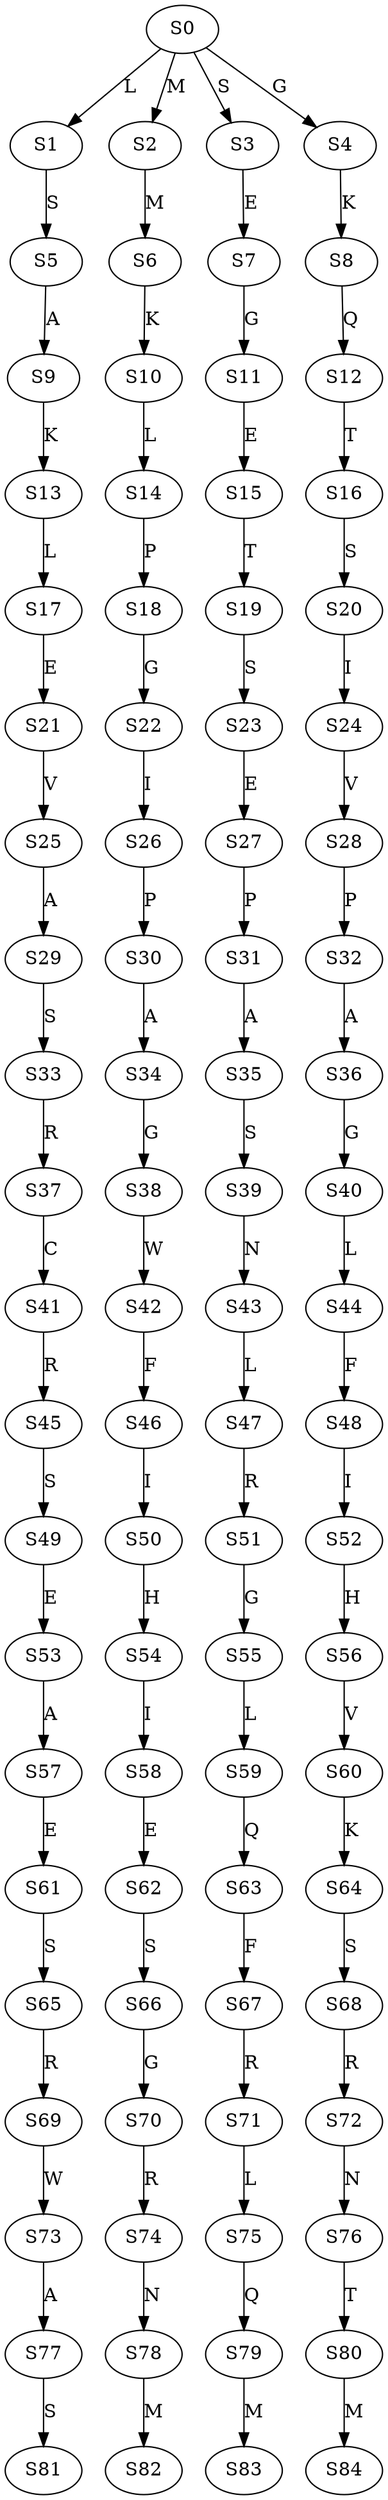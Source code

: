 strict digraph  {
	S0 -> S1 [ label = L ];
	S0 -> S2 [ label = M ];
	S0 -> S3 [ label = S ];
	S0 -> S4 [ label = G ];
	S1 -> S5 [ label = S ];
	S2 -> S6 [ label = M ];
	S3 -> S7 [ label = E ];
	S4 -> S8 [ label = K ];
	S5 -> S9 [ label = A ];
	S6 -> S10 [ label = K ];
	S7 -> S11 [ label = G ];
	S8 -> S12 [ label = Q ];
	S9 -> S13 [ label = K ];
	S10 -> S14 [ label = L ];
	S11 -> S15 [ label = E ];
	S12 -> S16 [ label = T ];
	S13 -> S17 [ label = L ];
	S14 -> S18 [ label = P ];
	S15 -> S19 [ label = T ];
	S16 -> S20 [ label = S ];
	S17 -> S21 [ label = E ];
	S18 -> S22 [ label = G ];
	S19 -> S23 [ label = S ];
	S20 -> S24 [ label = I ];
	S21 -> S25 [ label = V ];
	S22 -> S26 [ label = I ];
	S23 -> S27 [ label = E ];
	S24 -> S28 [ label = V ];
	S25 -> S29 [ label = A ];
	S26 -> S30 [ label = P ];
	S27 -> S31 [ label = P ];
	S28 -> S32 [ label = P ];
	S29 -> S33 [ label = S ];
	S30 -> S34 [ label = A ];
	S31 -> S35 [ label = A ];
	S32 -> S36 [ label = A ];
	S33 -> S37 [ label = R ];
	S34 -> S38 [ label = G ];
	S35 -> S39 [ label = S ];
	S36 -> S40 [ label = G ];
	S37 -> S41 [ label = C ];
	S38 -> S42 [ label = W ];
	S39 -> S43 [ label = N ];
	S40 -> S44 [ label = L ];
	S41 -> S45 [ label = R ];
	S42 -> S46 [ label = F ];
	S43 -> S47 [ label = L ];
	S44 -> S48 [ label = F ];
	S45 -> S49 [ label = S ];
	S46 -> S50 [ label = I ];
	S47 -> S51 [ label = R ];
	S48 -> S52 [ label = I ];
	S49 -> S53 [ label = E ];
	S50 -> S54 [ label = H ];
	S51 -> S55 [ label = G ];
	S52 -> S56 [ label = H ];
	S53 -> S57 [ label = A ];
	S54 -> S58 [ label = I ];
	S55 -> S59 [ label = L ];
	S56 -> S60 [ label = V ];
	S57 -> S61 [ label = E ];
	S58 -> S62 [ label = E ];
	S59 -> S63 [ label = Q ];
	S60 -> S64 [ label = K ];
	S61 -> S65 [ label = S ];
	S62 -> S66 [ label = S ];
	S63 -> S67 [ label = F ];
	S64 -> S68 [ label = S ];
	S65 -> S69 [ label = R ];
	S66 -> S70 [ label = G ];
	S67 -> S71 [ label = R ];
	S68 -> S72 [ label = R ];
	S69 -> S73 [ label = W ];
	S70 -> S74 [ label = R ];
	S71 -> S75 [ label = L ];
	S72 -> S76 [ label = N ];
	S73 -> S77 [ label = A ];
	S74 -> S78 [ label = N ];
	S75 -> S79 [ label = Q ];
	S76 -> S80 [ label = T ];
	S77 -> S81 [ label = S ];
	S78 -> S82 [ label = M ];
	S79 -> S83 [ label = M ];
	S80 -> S84 [ label = M ];
}
